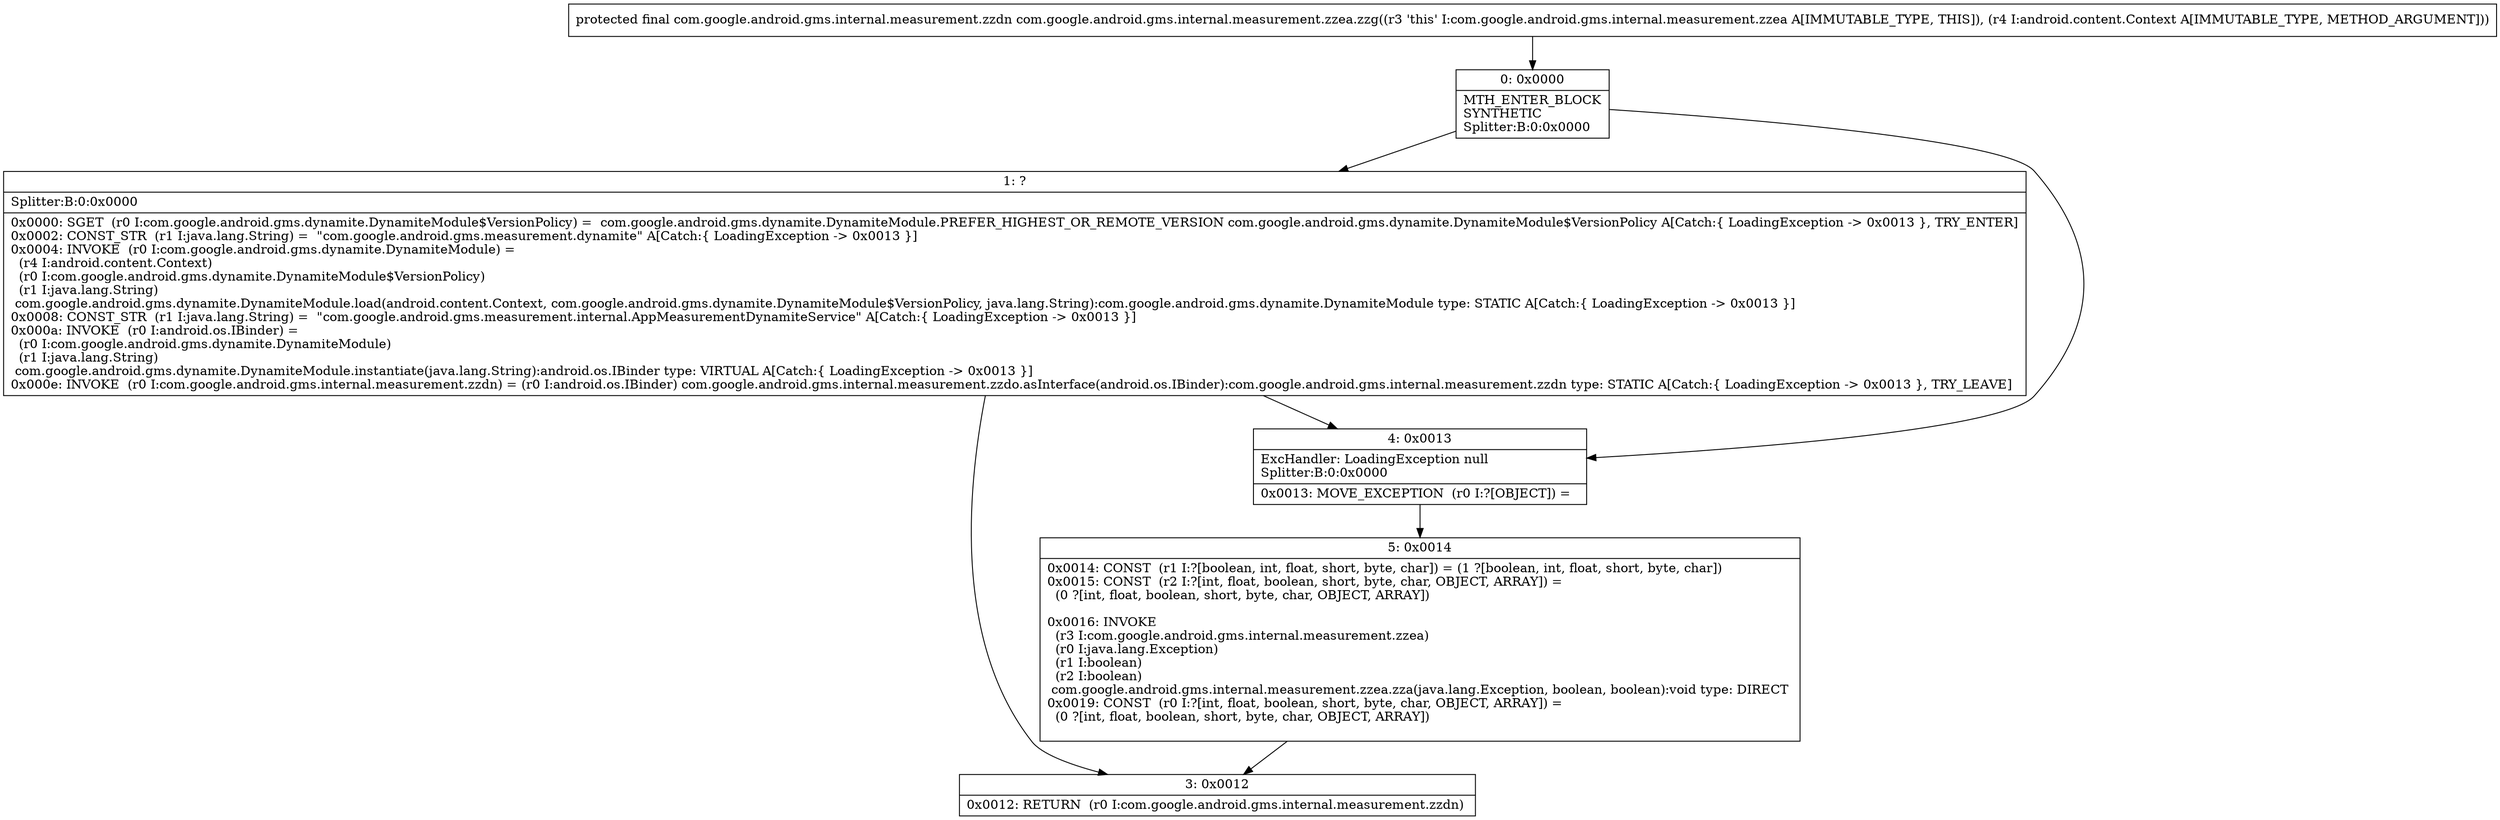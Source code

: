 digraph "CFG forcom.google.android.gms.internal.measurement.zzea.zzg(Landroid\/content\/Context;)Lcom\/google\/android\/gms\/internal\/measurement\/zzdn;" {
Node_0 [shape=record,label="{0\:\ 0x0000|MTH_ENTER_BLOCK\lSYNTHETIC\lSplitter:B:0:0x0000\l}"];
Node_1 [shape=record,label="{1\:\ ?|Splitter:B:0:0x0000\l|0x0000: SGET  (r0 I:com.google.android.gms.dynamite.DynamiteModule$VersionPolicy) =  com.google.android.gms.dynamite.DynamiteModule.PREFER_HIGHEST_OR_REMOTE_VERSION com.google.android.gms.dynamite.DynamiteModule$VersionPolicy A[Catch:\{ LoadingException \-\> 0x0013 \}, TRY_ENTER]\l0x0002: CONST_STR  (r1 I:java.lang.String) =  \"com.google.android.gms.measurement.dynamite\" A[Catch:\{ LoadingException \-\> 0x0013 \}]\l0x0004: INVOKE  (r0 I:com.google.android.gms.dynamite.DynamiteModule) = \l  (r4 I:android.content.Context)\l  (r0 I:com.google.android.gms.dynamite.DynamiteModule$VersionPolicy)\l  (r1 I:java.lang.String)\l com.google.android.gms.dynamite.DynamiteModule.load(android.content.Context, com.google.android.gms.dynamite.DynamiteModule$VersionPolicy, java.lang.String):com.google.android.gms.dynamite.DynamiteModule type: STATIC A[Catch:\{ LoadingException \-\> 0x0013 \}]\l0x0008: CONST_STR  (r1 I:java.lang.String) =  \"com.google.android.gms.measurement.internal.AppMeasurementDynamiteService\" A[Catch:\{ LoadingException \-\> 0x0013 \}]\l0x000a: INVOKE  (r0 I:android.os.IBinder) = \l  (r0 I:com.google.android.gms.dynamite.DynamiteModule)\l  (r1 I:java.lang.String)\l com.google.android.gms.dynamite.DynamiteModule.instantiate(java.lang.String):android.os.IBinder type: VIRTUAL A[Catch:\{ LoadingException \-\> 0x0013 \}]\l0x000e: INVOKE  (r0 I:com.google.android.gms.internal.measurement.zzdn) = (r0 I:android.os.IBinder) com.google.android.gms.internal.measurement.zzdo.asInterface(android.os.IBinder):com.google.android.gms.internal.measurement.zzdn type: STATIC A[Catch:\{ LoadingException \-\> 0x0013 \}, TRY_LEAVE]\l}"];
Node_3 [shape=record,label="{3\:\ 0x0012|0x0012: RETURN  (r0 I:com.google.android.gms.internal.measurement.zzdn) \l}"];
Node_4 [shape=record,label="{4\:\ 0x0013|ExcHandler: LoadingException null\lSplitter:B:0:0x0000\l|0x0013: MOVE_EXCEPTION  (r0 I:?[OBJECT]) =  \l}"];
Node_5 [shape=record,label="{5\:\ 0x0014|0x0014: CONST  (r1 I:?[boolean, int, float, short, byte, char]) = (1 ?[boolean, int, float, short, byte, char]) \l0x0015: CONST  (r2 I:?[int, float, boolean, short, byte, char, OBJECT, ARRAY]) = \l  (0 ?[int, float, boolean, short, byte, char, OBJECT, ARRAY])\l \l0x0016: INVOKE  \l  (r3 I:com.google.android.gms.internal.measurement.zzea)\l  (r0 I:java.lang.Exception)\l  (r1 I:boolean)\l  (r2 I:boolean)\l com.google.android.gms.internal.measurement.zzea.zza(java.lang.Exception, boolean, boolean):void type: DIRECT \l0x0019: CONST  (r0 I:?[int, float, boolean, short, byte, char, OBJECT, ARRAY]) = \l  (0 ?[int, float, boolean, short, byte, char, OBJECT, ARRAY])\l \l}"];
MethodNode[shape=record,label="{protected final com.google.android.gms.internal.measurement.zzdn com.google.android.gms.internal.measurement.zzea.zzg((r3 'this' I:com.google.android.gms.internal.measurement.zzea A[IMMUTABLE_TYPE, THIS]), (r4 I:android.content.Context A[IMMUTABLE_TYPE, METHOD_ARGUMENT])) }"];
MethodNode -> Node_0;
Node_0 -> Node_1;
Node_0 -> Node_4;
Node_1 -> Node_4;
Node_1 -> Node_3;
Node_4 -> Node_5;
Node_5 -> Node_3;
}

